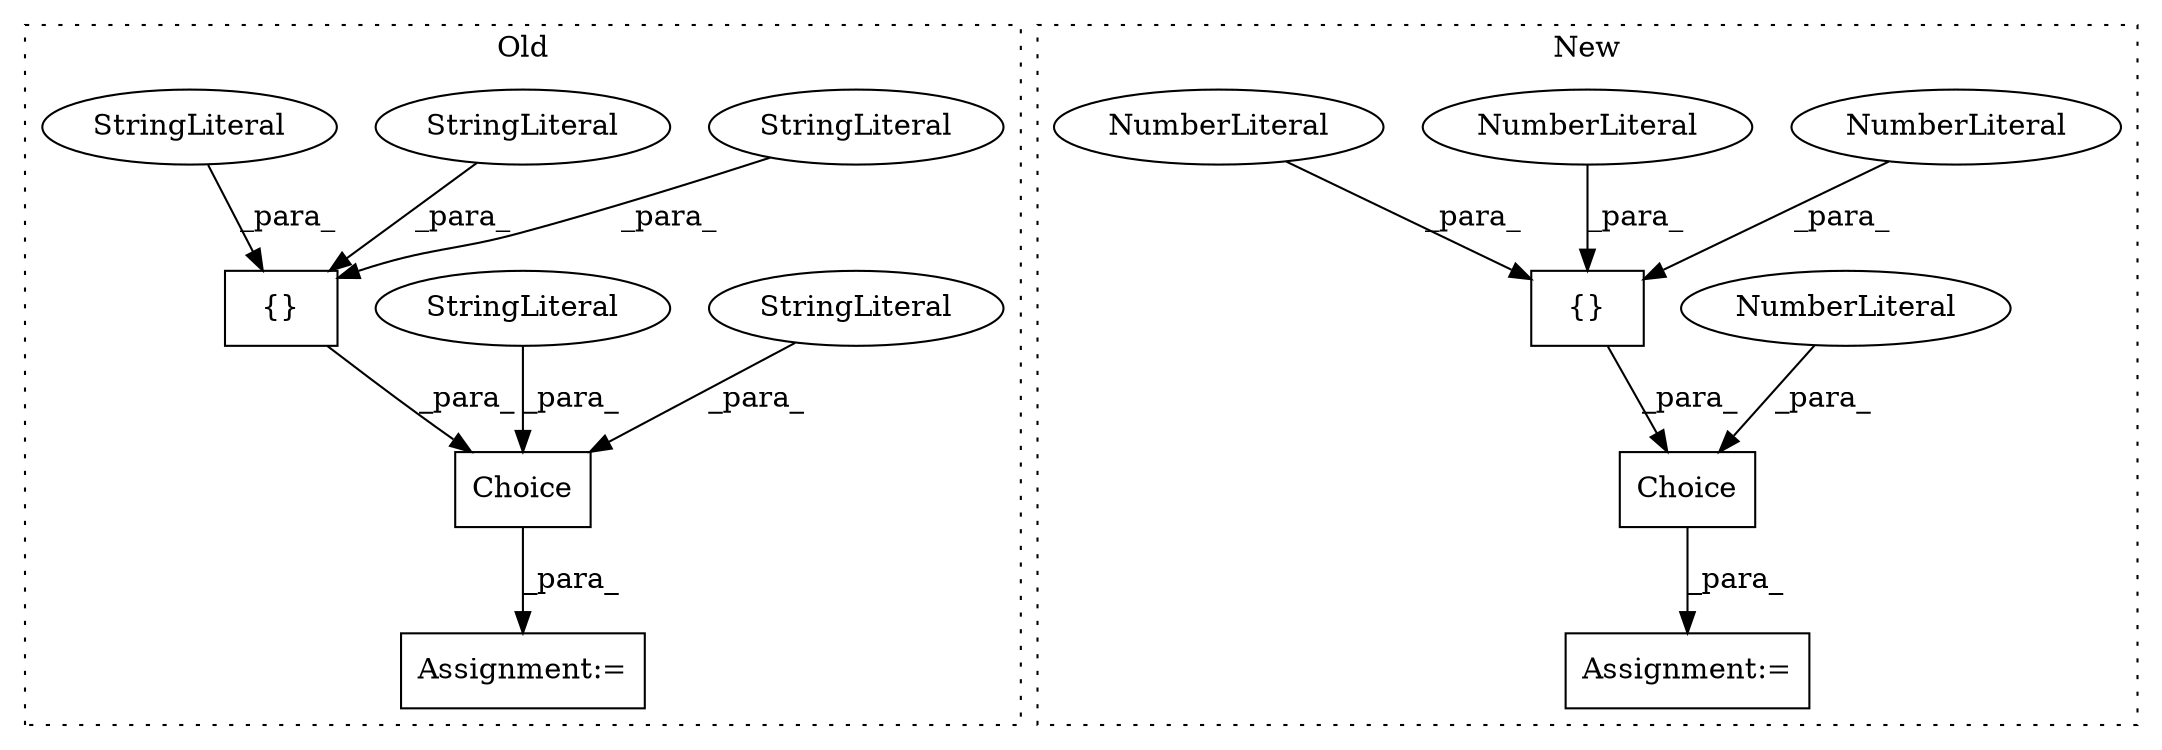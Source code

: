 digraph G {
subgraph cluster0 {
1 [label="{}" a="4" s="1613,1647" l="1,1" shape="box"];
5 [label="Choice" a="32" s="1574,1655" l="7,1" shape="box"];
6 [label="StringLiteral" a="45" s="1649" l="6" shape="ellipse"];
7 [label="Assignment:=" a="7" s="1570" l="1" shape="box"];
8 [label="StringLiteral" a="45" s="1581" l="19" shape="ellipse"];
9 [label="StringLiteral" a="45" s="1624" l="6" shape="ellipse"];
10 [label="StringLiteral" a="45" s="1631" l="6" shape="ellipse"];
11 [label="StringLiteral" a="45" s="1638" l="9" shape="ellipse"];
label = "Old";
style="dotted";
}
subgraph cluster1 {
2 [label="Choice" a="32" s="1918,1986" l="7,1" shape="box"];
3 [label="Assignment:=" a="7" s="1914" l="1" shape="box"];
4 [label="{}" a="4" s="1956,1982" l="1,1" shape="box"];
12 [label="NumberLiteral" a="34" s="1974" l="3" shape="ellipse"];
13 [label="NumberLiteral" a="34" s="1970" l="3" shape="ellipse"];
14 [label="NumberLiteral" a="34" s="1984" l="2" shape="ellipse"];
15 [label="NumberLiteral" a="34" s="1957" l="2" shape="ellipse"];
label = "New";
style="dotted";
}
1 -> 5 [label="_para_"];
2 -> 3 [label="_para_"];
4 -> 2 [label="_para_"];
5 -> 7 [label="_para_"];
6 -> 5 [label="_para_"];
8 -> 5 [label="_para_"];
9 -> 1 [label="_para_"];
10 -> 1 [label="_para_"];
11 -> 1 [label="_para_"];
12 -> 4 [label="_para_"];
13 -> 4 [label="_para_"];
14 -> 2 [label="_para_"];
15 -> 4 [label="_para_"];
}